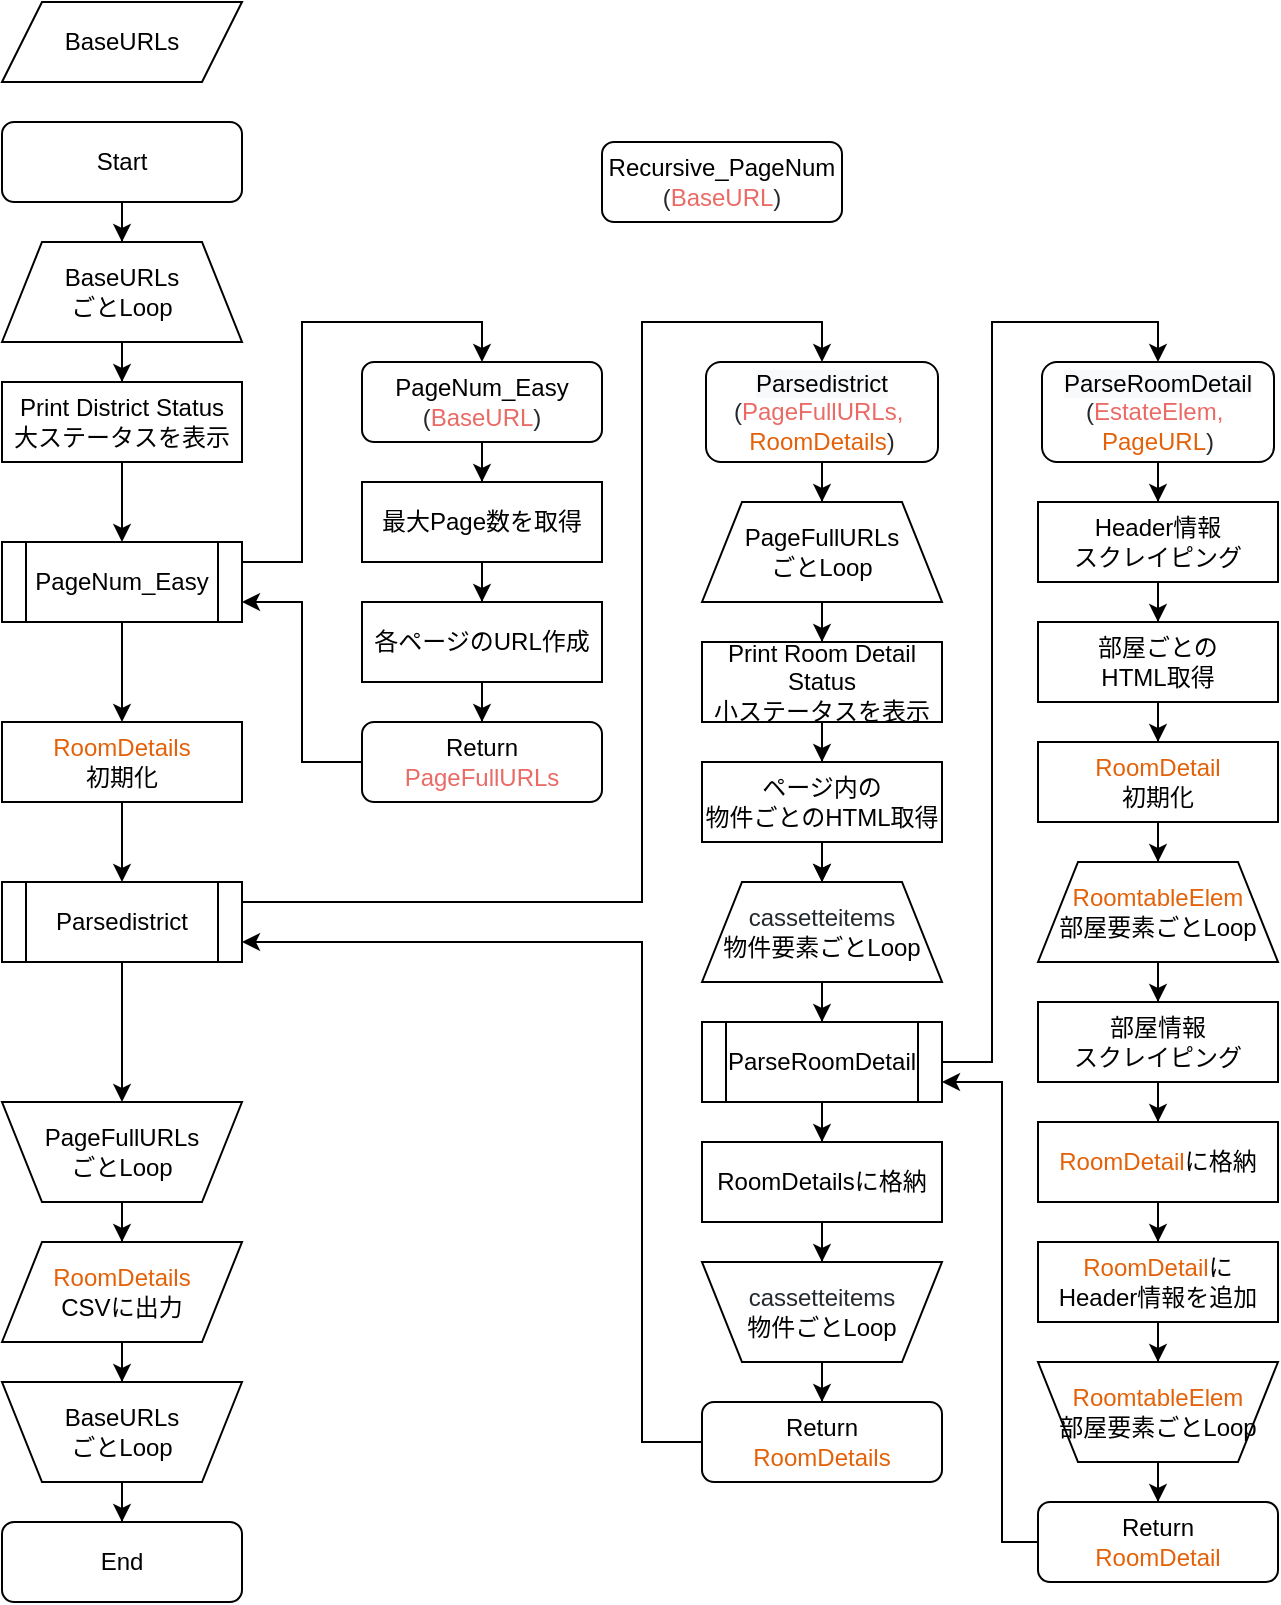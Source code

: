 <mxfile version="14.7.7" type="github">
  <diagram id="C5RBs43oDa-KdzZeNtuy" name="Page-1">
    <mxGraphModel dx="946" dy="589" grid="1" gridSize="10" guides="1" tooltips="1" connect="1" arrows="1" fold="1" page="1" pageScale="1" pageWidth="827" pageHeight="1169" math="0" shadow="0">
      <root>
        <mxCell id="WIyWlLk6GJQsqaUBKTNV-0" />
        <mxCell id="WIyWlLk6GJQsqaUBKTNV-1" parent="WIyWlLk6GJQsqaUBKTNV-0" />
        <mxCell id="9Kswj52puxj7toGKXcYN-34" value="" style="edgeStyle=orthogonalEdgeStyle;rounded=0;orthogonalLoop=1;jettySize=auto;html=1;" edge="1" parent="WIyWlLk6GJQsqaUBKTNV-1" source="WIyWlLk6GJQsqaUBKTNV-3" target="9Kswj52puxj7toGKXcYN-2">
          <mxGeometry relative="1" as="geometry" />
        </mxCell>
        <mxCell id="WIyWlLk6GJQsqaUBKTNV-3" value="Start" style="rounded=1;whiteSpace=wrap;html=1;fontSize=12;glass=0;strokeWidth=1;shadow=0;" parent="WIyWlLk6GJQsqaUBKTNV-1" vertex="1">
          <mxGeometry x="160" y="80" width="120" height="40" as="geometry" />
        </mxCell>
        <mxCell id="WIyWlLk6GJQsqaUBKTNV-4" value="Yes" style="rounded=0;html=1;jettySize=auto;orthogonalLoop=1;fontSize=11;endArrow=block;endFill=0;endSize=8;strokeWidth=1;shadow=0;labelBackgroundColor=none;edgeStyle=orthogonalEdgeStyle;" parent="WIyWlLk6GJQsqaUBKTNV-1" target="WIyWlLk6GJQsqaUBKTNV-10" edge="1">
          <mxGeometry y="20" relative="1" as="geometry">
            <mxPoint as="offset" />
            <mxPoint x="220" y="250" as="sourcePoint" />
          </mxGeometry>
        </mxCell>
        <mxCell id="WIyWlLk6GJQsqaUBKTNV-5" value="No" style="edgeStyle=orthogonalEdgeStyle;rounded=0;html=1;jettySize=auto;orthogonalLoop=1;fontSize=11;endArrow=block;endFill=0;endSize=8;strokeWidth=1;shadow=0;labelBackgroundColor=none;" parent="WIyWlLk6GJQsqaUBKTNV-1" target="WIyWlLk6GJQsqaUBKTNV-7" edge="1">
          <mxGeometry y="10" relative="1" as="geometry">
            <mxPoint as="offset" />
            <mxPoint x="270" y="210" as="sourcePoint" />
          </mxGeometry>
        </mxCell>
        <mxCell id="WIyWlLk6GJQsqaUBKTNV-9" value="Yes" style="edgeStyle=orthogonalEdgeStyle;rounded=0;html=1;jettySize=auto;orthogonalLoop=1;fontSize=11;endArrow=block;endFill=0;endSize=8;strokeWidth=1;shadow=0;labelBackgroundColor=none;" parent="WIyWlLk6GJQsqaUBKTNV-1" target="WIyWlLk6GJQsqaUBKTNV-12" edge="1">
          <mxGeometry y="10" relative="1" as="geometry">
            <mxPoint as="offset" />
            <mxPoint x="270" y="330" as="sourcePoint" />
          </mxGeometry>
        </mxCell>
        <mxCell id="WIyWlLk6GJQsqaUBKTNV-11" value="End" style="rounded=1;whiteSpace=wrap;html=1;fontSize=12;glass=0;strokeWidth=1;shadow=0;" parent="WIyWlLk6GJQsqaUBKTNV-1" vertex="1">
          <mxGeometry x="160" y="780" width="120" height="40" as="geometry" />
        </mxCell>
        <mxCell id="9Kswj52puxj7toGKXcYN-0" value="BaseURLs" style="shape=parallelogram;perimeter=parallelogramPerimeter;whiteSpace=wrap;html=1;fixedSize=1;" vertex="1" parent="WIyWlLk6GJQsqaUBKTNV-1">
          <mxGeometry x="160" y="20" width="120" height="40" as="geometry" />
        </mxCell>
        <mxCell id="9Kswj52puxj7toGKXcYN-5" value="" style="edgeStyle=orthogonalEdgeStyle;rounded=0;orthogonalLoop=1;jettySize=auto;html=1;" edge="1" parent="WIyWlLk6GJQsqaUBKTNV-1" source="9Kswj52puxj7toGKXcYN-2" target="9Kswj52puxj7toGKXcYN-14">
          <mxGeometry relative="1" as="geometry" />
        </mxCell>
        <mxCell id="9Kswj52puxj7toGKXcYN-2" value="BaseURLs&lt;br&gt;ごとLoop" style="shape=trapezoid;perimeter=trapezoidPerimeter;whiteSpace=wrap;html=1;fixedSize=1;" vertex="1" parent="WIyWlLk6GJQsqaUBKTNV-1">
          <mxGeometry x="160" y="140" width="120" height="50" as="geometry" />
        </mxCell>
        <mxCell id="9Kswj52puxj7toGKXcYN-32" value="" style="edgeStyle=orthogonalEdgeStyle;rounded=0;orthogonalLoop=1;jettySize=auto;html=1;" edge="1" parent="WIyWlLk6GJQsqaUBKTNV-1" source="9Kswj52puxj7toGKXcYN-3" target="WIyWlLk6GJQsqaUBKTNV-11">
          <mxGeometry relative="1" as="geometry" />
        </mxCell>
        <mxCell id="9Kswj52puxj7toGKXcYN-3" value="BaseURLs&lt;br&gt;ごとLoop" style="shape=trapezoid;perimeter=trapezoidPerimeter;whiteSpace=wrap;html=1;fixedSize=1;direction=west;" vertex="1" parent="WIyWlLk6GJQsqaUBKTNV-1">
          <mxGeometry x="160" y="710" width="120" height="50" as="geometry" />
        </mxCell>
        <mxCell id="9Kswj52puxj7toGKXcYN-10" value="" style="edgeStyle=orthogonalEdgeStyle;rounded=0;orthogonalLoop=1;jettySize=auto;html=1;exitX=0.5;exitY=1;exitDx=0;exitDy=0;" edge="1" parent="WIyWlLk6GJQsqaUBKTNV-1" source="9Kswj52puxj7toGKXcYN-14" target="9Kswj52puxj7toGKXcYN-9">
          <mxGeometry relative="1" as="geometry">
            <mxPoint x="220" y="270" as="sourcePoint" />
          </mxGeometry>
        </mxCell>
        <mxCell id="9Kswj52puxj7toGKXcYN-19" value="" style="edgeStyle=orthogonalEdgeStyle;rounded=0;orthogonalLoop=1;jettySize=auto;html=1;" edge="1" parent="WIyWlLk6GJQsqaUBKTNV-1" source="9Kswj52puxj7toGKXcYN-6" target="9Kswj52puxj7toGKXcYN-18">
          <mxGeometry relative="1" as="geometry" />
        </mxCell>
        <mxCell id="9Kswj52puxj7toGKXcYN-6" value="&lt;span class=&quot;pl-v&quot; style=&quot;box-sizing: border-box ; font-family: , , &amp;#34;sf mono&amp;#34; , &amp;#34;consolas&amp;#34; , &amp;#34;liberation mono&amp;#34; , &amp;#34;menlo&amp;#34; , monospace ; background-color: rgb(255 , 255 , 255)&quot;&gt;&lt;span class=&quot;pl-token&quot; style=&quot;box-sizing: border-box&quot;&gt;PageNum_Easy&lt;br&gt;&lt;/span&gt;&lt;/span&gt;&lt;span style=&quot;color: rgb(36 , 41 , 46) ; font-family: , , &amp;#34;sf mono&amp;#34; , &amp;#34;consolas&amp;#34; , &amp;#34;liberation mono&amp;#34; , &amp;#34;menlo&amp;#34; , monospace ; background-color: rgb(255 , 255 , 255)&quot;&gt;(&lt;/span&gt;&lt;span style=&quot;background-color: rgb(255 , 255 , 255)&quot;&gt;&lt;font color=&quot;#ea6b66&quot;&gt;BaseURL&lt;/font&gt;&lt;/span&gt;&lt;span style=&quot;color: rgb(36 , 41 , 46) ; font-family: , , &amp;#34;sf mono&amp;#34; , &amp;#34;consolas&amp;#34; , &amp;#34;liberation mono&amp;#34; , &amp;#34;menlo&amp;#34; , monospace ; background-color: rgb(255 , 255 , 255)&quot;&gt;)&lt;/span&gt;" style="rounded=1;whiteSpace=wrap;html=1;fontSize=12;glass=0;strokeWidth=1;shadow=0;" vertex="1" parent="WIyWlLk6GJQsqaUBKTNV-1">
          <mxGeometry x="340" y="200" width="120" height="40" as="geometry" />
        </mxCell>
        <mxCell id="9Kswj52puxj7toGKXcYN-12" style="edgeStyle=orthogonalEdgeStyle;rounded=0;orthogonalLoop=1;jettySize=auto;html=1;entryX=0.5;entryY=0;entryDx=0;entryDy=0;exitX=1;exitY=0.25;exitDx=0;exitDy=0;" edge="1" parent="WIyWlLk6GJQsqaUBKTNV-1" source="9Kswj52puxj7toGKXcYN-9" target="9Kswj52puxj7toGKXcYN-6">
          <mxGeometry relative="1" as="geometry" />
        </mxCell>
        <mxCell id="9Kswj52puxj7toGKXcYN-27" value="" style="edgeStyle=orthogonalEdgeStyle;rounded=0;orthogonalLoop=1;jettySize=auto;html=1;entryX=0.5;entryY=0;entryDx=0;entryDy=0;" edge="1" parent="WIyWlLk6GJQsqaUBKTNV-1" source="9Kswj52puxj7toGKXcYN-9" target="9Kswj52puxj7toGKXcYN-46">
          <mxGeometry relative="1" as="geometry">
            <mxPoint x="130" y="400" as="targetPoint" />
          </mxGeometry>
        </mxCell>
        <mxCell id="9Kswj52puxj7toGKXcYN-9" value="PageNum_Easy" style="shape=process;whiteSpace=wrap;html=1;backgroundOutline=1;" vertex="1" parent="WIyWlLk6GJQsqaUBKTNV-1">
          <mxGeometry x="160" y="290" width="120" height="40" as="geometry" />
        </mxCell>
        <mxCell id="9Kswj52puxj7toGKXcYN-14" value="&lt;span&gt;Print District Status&lt;/span&gt;&lt;br&gt;&lt;span&gt;大ステータスを表示&lt;/span&gt;" style="rounded=0;whiteSpace=wrap;html=1;" vertex="1" parent="WIyWlLk6GJQsqaUBKTNV-1">
          <mxGeometry x="160" y="210" width="120" height="40" as="geometry" />
        </mxCell>
        <mxCell id="9Kswj52puxj7toGKXcYN-21" value="" style="edgeStyle=orthogonalEdgeStyle;rounded=0;orthogonalLoop=1;jettySize=auto;html=1;" edge="1" parent="WIyWlLk6GJQsqaUBKTNV-1" source="9Kswj52puxj7toGKXcYN-18" target="9Kswj52puxj7toGKXcYN-20">
          <mxGeometry relative="1" as="geometry" />
        </mxCell>
        <mxCell id="9Kswj52puxj7toGKXcYN-18" value="最大Page数を取得" style="rounded=0;whiteSpace=wrap;html=1;" vertex="1" parent="WIyWlLk6GJQsqaUBKTNV-1">
          <mxGeometry x="340" y="260" width="120" height="40" as="geometry" />
        </mxCell>
        <mxCell id="9Kswj52puxj7toGKXcYN-23" value="" style="edgeStyle=orthogonalEdgeStyle;rounded=0;orthogonalLoop=1;jettySize=auto;html=1;entryX=0.5;entryY=0;entryDx=0;entryDy=0;" edge="1" parent="WIyWlLk6GJQsqaUBKTNV-1" source="9Kswj52puxj7toGKXcYN-20" target="9Kswj52puxj7toGKXcYN-22">
          <mxGeometry relative="1" as="geometry">
            <mxPoint x="400" y="380" as="targetPoint" />
          </mxGeometry>
        </mxCell>
        <mxCell id="9Kswj52puxj7toGKXcYN-20" value="各ページのURL作成" style="rounded=0;whiteSpace=wrap;html=1;" vertex="1" parent="WIyWlLk6GJQsqaUBKTNV-1">
          <mxGeometry x="340" y="320" width="120" height="40" as="geometry" />
        </mxCell>
        <mxCell id="9Kswj52puxj7toGKXcYN-24" style="edgeStyle=orthogonalEdgeStyle;rounded=0;orthogonalLoop=1;jettySize=auto;html=1;entryX=1;entryY=0.75;entryDx=0;entryDy=0;exitX=0;exitY=0.5;exitDx=0;exitDy=0;" edge="1" parent="WIyWlLk6GJQsqaUBKTNV-1" source="9Kswj52puxj7toGKXcYN-22" target="9Kswj52puxj7toGKXcYN-9">
          <mxGeometry relative="1" as="geometry">
            <mxPoint x="340" y="390" as="sourcePoint" />
          </mxGeometry>
        </mxCell>
        <mxCell id="9Kswj52puxj7toGKXcYN-22" value="&lt;span style=&quot;background-color: rgb(255 , 255 , 255)&quot;&gt;Return&lt;br&gt;&lt;/span&gt;&lt;span style=&quot;background-color: rgb(255 , 255 , 255)&quot;&gt;&lt;font color=&quot;#ea6b66&quot;&gt;PageFullURLs&lt;/font&gt;&lt;/span&gt;" style="rounded=1;whiteSpace=wrap;html=1;fontSize=12;glass=0;strokeWidth=1;shadow=0;" vertex="1" parent="WIyWlLk6GJQsqaUBKTNV-1">
          <mxGeometry x="340" y="380" width="120" height="40" as="geometry" />
        </mxCell>
        <mxCell id="9Kswj52puxj7toGKXcYN-37" value="" style="edgeStyle=orthogonalEdgeStyle;rounded=0;orthogonalLoop=1;jettySize=auto;html=1;" edge="1" parent="WIyWlLk6GJQsqaUBKTNV-1" source="9Kswj52puxj7toGKXcYN-26" target="9Kswj52puxj7toGKXcYN-31">
          <mxGeometry relative="1" as="geometry" />
        </mxCell>
        <mxCell id="9Kswj52puxj7toGKXcYN-26" value="PageFullURLs&lt;br&gt;ごとLoop" style="shape=trapezoid;perimeter=trapezoidPerimeter;whiteSpace=wrap;html=1;fixedSize=1;" vertex="1" parent="WIyWlLk6GJQsqaUBKTNV-1">
          <mxGeometry x="510" y="270" width="120" height="50" as="geometry" />
        </mxCell>
        <mxCell id="9Kswj52puxj7toGKXcYN-41" value="" style="edgeStyle=orthogonalEdgeStyle;rounded=0;orthogonalLoop=1;jettySize=auto;html=1;" edge="1" parent="WIyWlLk6GJQsqaUBKTNV-1" source="9Kswj52puxj7toGKXcYN-29" target="9Kswj52puxj7toGKXcYN-40">
          <mxGeometry relative="1" as="geometry" />
        </mxCell>
        <mxCell id="9Kswj52puxj7toGKXcYN-29" value="PageFullURLs&lt;br&gt;ごとLoop" style="shape=trapezoid;perimeter=trapezoidPerimeter;whiteSpace=wrap;html=1;fixedSize=1;direction=west;" vertex="1" parent="WIyWlLk6GJQsqaUBKTNV-1">
          <mxGeometry x="160" y="570" width="120" height="50" as="geometry" />
        </mxCell>
        <mxCell id="9Kswj52puxj7toGKXcYN-54" value="" style="edgeStyle=orthogonalEdgeStyle;rounded=0;orthogonalLoop=1;jettySize=auto;html=1;" edge="1" parent="WIyWlLk6GJQsqaUBKTNV-1" source="9Kswj52puxj7toGKXcYN-31" target="9Kswj52puxj7toGKXcYN-53">
          <mxGeometry relative="1" as="geometry" />
        </mxCell>
        <mxCell id="9Kswj52puxj7toGKXcYN-76" value="" style="edgeStyle=orthogonalEdgeStyle;rounded=0;orthogonalLoop=1;jettySize=auto;html=1;" edge="1" parent="WIyWlLk6GJQsqaUBKTNV-1" source="9Kswj52puxj7toGKXcYN-31" target="9Kswj52puxj7toGKXcYN-55">
          <mxGeometry relative="1" as="geometry" />
        </mxCell>
        <mxCell id="9Kswj52puxj7toGKXcYN-31" value="&lt;span&gt;Print Room Detail Status&lt;/span&gt;&lt;br&gt;&lt;span&gt;小ステータスを表示&lt;/span&gt;" style="rounded=0;whiteSpace=wrap;html=1;" vertex="1" parent="WIyWlLk6GJQsqaUBKTNV-1">
          <mxGeometry x="510" y="340" width="120" height="40" as="geometry" />
        </mxCell>
        <mxCell id="9Kswj52puxj7toGKXcYN-36" value="&lt;span class=&quot;pl-v&quot; style=&quot;box-sizing: border-box ; font-family: , , &amp;#34;sf mono&amp;#34; , &amp;#34;consolas&amp;#34; , &amp;#34;liberation mono&amp;#34; , &amp;#34;menlo&amp;#34; , monospace ; background-color: rgb(255 , 255 , 255)&quot;&gt;&lt;span class=&quot;pl-token&quot; style=&quot;box-sizing: border-box&quot;&gt;Recursive_PageNum&lt;br&gt;&lt;/span&gt;&lt;/span&gt;&lt;span style=&quot;color: rgb(36 , 41 , 46) ; font-family: , , &amp;#34;sf mono&amp;#34; , &amp;#34;consolas&amp;#34; , &amp;#34;liberation mono&amp;#34; , &amp;#34;menlo&amp;#34; , monospace ; background-color: rgb(255 , 255 , 255)&quot;&gt;(&lt;/span&gt;&lt;span style=&quot;background-color: rgb(255 , 255 , 255)&quot;&gt;&lt;font color=&quot;#ea6b66&quot;&gt;BaseURL&lt;/font&gt;&lt;/span&gt;&lt;span style=&quot;color: rgb(36 , 41 , 46) ; font-family: , , &amp;#34;sf mono&amp;#34; , &amp;#34;consolas&amp;#34; , &amp;#34;liberation mono&amp;#34; , &amp;#34;menlo&amp;#34; , monospace ; background-color: rgb(255 , 255 , 255)&quot;&gt;)&lt;/span&gt;" style="rounded=1;whiteSpace=wrap;html=1;fontSize=12;glass=0;strokeWidth=1;shadow=0;" vertex="1" parent="WIyWlLk6GJQsqaUBKTNV-1">
          <mxGeometry x="460" y="90" width="120" height="40" as="geometry" />
        </mxCell>
        <mxCell id="9Kswj52puxj7toGKXcYN-42" value="" style="edgeStyle=orthogonalEdgeStyle;rounded=0;orthogonalLoop=1;jettySize=auto;html=1;" edge="1" parent="WIyWlLk6GJQsqaUBKTNV-1" source="9Kswj52puxj7toGKXcYN-40" target="9Kswj52puxj7toGKXcYN-3">
          <mxGeometry relative="1" as="geometry" />
        </mxCell>
        <mxCell id="9Kswj52puxj7toGKXcYN-40" value="&lt;span style=&quot;color: rgb(227 , 98 , 9) ; font-family: , , &amp;#34;sf mono&amp;#34; , &amp;#34;consolas&amp;#34; , &amp;#34;liberation mono&amp;#34; , &amp;#34;menlo&amp;#34; , monospace ; background-color: rgb(255 , 255 , 255)&quot;&gt;RoomDetails&lt;/span&gt;&lt;br&gt;CSVに出力" style="shape=parallelogram;perimeter=parallelogramPerimeter;whiteSpace=wrap;html=1;fixedSize=1;" vertex="1" parent="WIyWlLk6GJQsqaUBKTNV-1">
          <mxGeometry x="160" y="640" width="120" height="50" as="geometry" />
        </mxCell>
        <mxCell id="9Kswj52puxj7toGKXcYN-48" style="edgeStyle=orthogonalEdgeStyle;rounded=0;orthogonalLoop=1;jettySize=auto;html=1;entryX=0.5;entryY=0;entryDx=0;entryDy=0;exitX=1;exitY=0.25;exitDx=0;exitDy=0;" edge="1" parent="WIyWlLk6GJQsqaUBKTNV-1" source="9Kswj52puxj7toGKXcYN-43" target="9Kswj52puxj7toGKXcYN-45">
          <mxGeometry relative="1" as="geometry">
            <Array as="points">
              <mxPoint x="480" y="470" />
              <mxPoint x="480" y="180" />
              <mxPoint x="570" y="180" />
            </Array>
          </mxGeometry>
        </mxCell>
        <mxCell id="9Kswj52puxj7toGKXcYN-64" value="" style="edgeStyle=orthogonalEdgeStyle;rounded=0;orthogonalLoop=1;jettySize=auto;html=1;entryX=0.5;entryY=1;entryDx=0;entryDy=0;" edge="1" parent="WIyWlLk6GJQsqaUBKTNV-1" source="9Kswj52puxj7toGKXcYN-43" target="9Kswj52puxj7toGKXcYN-29">
          <mxGeometry relative="1" as="geometry">
            <mxPoint x="220" y="540" as="targetPoint" />
          </mxGeometry>
        </mxCell>
        <mxCell id="9Kswj52puxj7toGKXcYN-43" value="Parsedistrict" style="shape=process;whiteSpace=wrap;html=1;backgroundOutline=1;" vertex="1" parent="WIyWlLk6GJQsqaUBKTNV-1">
          <mxGeometry x="160" y="460" width="120" height="40" as="geometry" />
        </mxCell>
        <mxCell id="9Kswj52puxj7toGKXcYN-52" style="edgeStyle=orthogonalEdgeStyle;rounded=0;orthogonalLoop=1;jettySize=auto;html=1;entryX=0.5;entryY=0;entryDx=0;entryDy=0;" edge="1" parent="WIyWlLk6GJQsqaUBKTNV-1" source="9Kswj52puxj7toGKXcYN-45" target="9Kswj52puxj7toGKXcYN-26">
          <mxGeometry relative="1" as="geometry" />
        </mxCell>
        <mxCell id="9Kswj52puxj7toGKXcYN-45" value="&lt;span class=&quot;pl-v&quot; style=&quot;box-sizing: border-box ; font-family: , , &amp;#34;sf mono&amp;#34; , &amp;#34;consolas&amp;#34; , &amp;#34;liberation mono&amp;#34; , &amp;#34;menlo&amp;#34; , monospace ; background-color: rgb(255 , 255 , 255)&quot;&gt;&lt;span class=&quot;pl-token&quot; style=&quot;box-sizing: border-box&quot;&gt;&lt;span style=&quot;background-color: rgb(248 , 249 , 250)&quot;&gt;Parsedistrict&lt;/span&gt;&lt;br&gt;&lt;/span&gt;&lt;/span&gt;&lt;span style=&quot;color: rgb(36 , 41 , 46) ; font-family: , , &amp;#34;sf mono&amp;#34; , &amp;#34;consolas&amp;#34; , &amp;#34;liberation mono&amp;#34; , &amp;#34;menlo&amp;#34; , monospace ; background-color: rgb(255 , 255 , 255)&quot;&gt;(&lt;/span&gt;&lt;span style=&quot;color: rgb(234 , 107 , 102) ; background-color: rgb(255 , 255 , 255)&quot;&gt;PageFullURLs,&amp;nbsp;&lt;br&gt;&lt;/span&gt;&lt;span style=&quot;color: rgb(227 , 98 , 9) ; font-family: , , &amp;#34;sf mono&amp;#34; , &amp;#34;consolas&amp;#34; , &amp;#34;liberation mono&amp;#34; , &amp;#34;menlo&amp;#34; , monospace ; background-color: rgb(255 , 255 , 255)&quot;&gt;RoomDetails&lt;/span&gt;&lt;span style=&quot;color: rgb(36 , 41 , 46) ; font-family: , , &amp;#34;sf mono&amp;#34; , &amp;#34;consolas&amp;#34; , &amp;#34;liberation mono&amp;#34; , &amp;#34;menlo&amp;#34; , monospace ; background-color: rgb(255 , 255 , 255)&quot;&gt;)&lt;/span&gt;" style="rounded=1;whiteSpace=wrap;html=1;fontSize=12;glass=0;strokeWidth=1;shadow=0;" vertex="1" parent="WIyWlLk6GJQsqaUBKTNV-1">
          <mxGeometry x="512" y="200" width="116" height="50" as="geometry" />
        </mxCell>
        <mxCell id="9Kswj52puxj7toGKXcYN-47" value="" style="edgeStyle=orthogonalEdgeStyle;rounded=0;orthogonalLoop=1;jettySize=auto;html=1;" edge="1" parent="WIyWlLk6GJQsqaUBKTNV-1" source="9Kswj52puxj7toGKXcYN-46" target="9Kswj52puxj7toGKXcYN-43">
          <mxGeometry relative="1" as="geometry" />
        </mxCell>
        <mxCell id="9Kswj52puxj7toGKXcYN-46" value="&lt;span style=&quot;color: rgb(227 , 98 , 9) ; background-color: rgb(255 , 255 , 255)&quot;&gt;RoomDetails&lt;br&gt;&lt;/span&gt;初期化" style="whiteSpace=wrap;html=1;" vertex="1" parent="WIyWlLk6GJQsqaUBKTNV-1">
          <mxGeometry x="160" y="380" width="120" height="40" as="geometry" />
        </mxCell>
        <mxCell id="9Kswj52puxj7toGKXcYN-56" value="" style="edgeStyle=orthogonalEdgeStyle;rounded=0;orthogonalLoop=1;jettySize=auto;html=1;" edge="1" parent="WIyWlLk6GJQsqaUBKTNV-1" source="9Kswj52puxj7toGKXcYN-53" target="9Kswj52puxj7toGKXcYN-55">
          <mxGeometry relative="1" as="geometry" />
        </mxCell>
        <mxCell id="9Kswj52puxj7toGKXcYN-53" value="ページ内の&lt;br&gt;物件ごとのHTML取得" style="whiteSpace=wrap;html=1;rounded=0;" vertex="1" parent="WIyWlLk6GJQsqaUBKTNV-1">
          <mxGeometry x="510" y="400" width="120" height="40" as="geometry" />
        </mxCell>
        <mxCell id="9Kswj52puxj7toGKXcYN-59" value="" style="edgeStyle=orthogonalEdgeStyle;rounded=0;orthogonalLoop=1;jettySize=auto;html=1;" edge="1" parent="WIyWlLk6GJQsqaUBKTNV-1" source="9Kswj52puxj7toGKXcYN-55" target="9Kswj52puxj7toGKXcYN-58">
          <mxGeometry relative="1" as="geometry" />
        </mxCell>
        <mxCell id="9Kswj52puxj7toGKXcYN-55" value="&lt;span style=&quot;color: rgb(36 , 41 , 46) ; font-family: , , &amp;#34;sf mono&amp;#34; , &amp;#34;consolas&amp;#34; , &amp;#34;liberation mono&amp;#34; , &amp;#34;menlo&amp;#34; , monospace ; background-color: rgb(255 , 255 , 255)&quot;&gt;cassetteitems&lt;br&gt;&lt;/span&gt;物件要素ごとLoop" style="shape=trapezoid;perimeter=trapezoidPerimeter;whiteSpace=wrap;html=1;fixedSize=1;" vertex="1" parent="WIyWlLk6GJQsqaUBKTNV-1">
          <mxGeometry x="510" y="460" width="120" height="50" as="geometry" />
        </mxCell>
        <mxCell id="9Kswj52puxj7toGKXcYN-62" value="" style="edgeStyle=orthogonalEdgeStyle;rounded=0;orthogonalLoop=1;jettySize=auto;html=1;" edge="1" parent="WIyWlLk6GJQsqaUBKTNV-1" source="9Kswj52puxj7toGKXcYN-57" target="9Kswj52puxj7toGKXcYN-61">
          <mxGeometry relative="1" as="geometry" />
        </mxCell>
        <mxCell id="9Kswj52puxj7toGKXcYN-57" value="&lt;span style=&quot;color: rgb(36 , 41 , 46) ; font-family: , , &amp;#34;sf mono&amp;#34; , &amp;#34;consolas&amp;#34; , &amp;#34;liberation mono&amp;#34; , &amp;#34;menlo&amp;#34; , monospace ; background-color: rgb(255 , 255 , 255)&quot;&gt;cassetteitems&lt;br&gt;&lt;/span&gt;物件ごとLoop" style="shape=trapezoid;perimeter=trapezoidPerimeter;whiteSpace=wrap;html=1;fixedSize=1;direction=west;" vertex="1" parent="WIyWlLk6GJQsqaUBKTNV-1">
          <mxGeometry x="510" y="650" width="120" height="50" as="geometry" />
        </mxCell>
        <mxCell id="9Kswj52puxj7toGKXcYN-60" value="" style="edgeStyle=orthogonalEdgeStyle;rounded=0;orthogonalLoop=1;jettySize=auto;html=1;" edge="1" parent="WIyWlLk6GJQsqaUBKTNV-1" source="9Kswj52puxj7toGKXcYN-58" target="9Kswj52puxj7toGKXcYN-69">
          <mxGeometry relative="1" as="geometry" />
        </mxCell>
        <mxCell id="9Kswj52puxj7toGKXcYN-66" style="edgeStyle=orthogonalEdgeStyle;rounded=0;orthogonalLoop=1;jettySize=auto;html=1;entryX=0.5;entryY=0;entryDx=0;entryDy=0;" edge="1" parent="WIyWlLk6GJQsqaUBKTNV-1" source="9Kswj52puxj7toGKXcYN-58" target="9Kswj52puxj7toGKXcYN-65">
          <mxGeometry relative="1" as="geometry">
            <Array as="points">
              <mxPoint x="655" y="550" />
              <mxPoint x="655" y="180" />
              <mxPoint x="738" y="180" />
            </Array>
          </mxGeometry>
        </mxCell>
        <mxCell id="9Kswj52puxj7toGKXcYN-58" value="ParseRoomDetail" style="shape=process;whiteSpace=wrap;html=1;backgroundOutline=1;" vertex="1" parent="WIyWlLk6GJQsqaUBKTNV-1">
          <mxGeometry x="510" y="530" width="120" height="40" as="geometry" />
        </mxCell>
        <mxCell id="9Kswj52puxj7toGKXcYN-63" style="edgeStyle=orthogonalEdgeStyle;rounded=0;orthogonalLoop=1;jettySize=auto;html=1;entryX=1;entryY=0.75;entryDx=0;entryDy=0;exitX=0;exitY=0.5;exitDx=0;exitDy=0;" edge="1" parent="WIyWlLk6GJQsqaUBKTNV-1" source="9Kswj52puxj7toGKXcYN-61" target="9Kswj52puxj7toGKXcYN-43">
          <mxGeometry relative="1" as="geometry">
            <Array as="points">
              <mxPoint x="480" y="740" />
              <mxPoint x="480" y="490" />
            </Array>
          </mxGeometry>
        </mxCell>
        <mxCell id="9Kswj52puxj7toGKXcYN-61" value="&lt;span style=&quot;background-color: rgb(255 , 255 , 255)&quot;&gt;Return&lt;br&gt;&lt;/span&gt;&lt;span style=&quot;color: rgb(227 , 98 , 9) ; font-family: , , &amp;#34;sf mono&amp;#34; , &amp;#34;consolas&amp;#34; , &amp;#34;liberation mono&amp;#34; , &amp;#34;menlo&amp;#34; , monospace ; background-color: rgb(255 , 255 , 255)&quot;&gt;RoomDetails&lt;/span&gt;" style="rounded=1;whiteSpace=wrap;html=1;fontSize=12;glass=0;strokeWidth=1;shadow=0;" vertex="1" parent="WIyWlLk6GJQsqaUBKTNV-1">
          <mxGeometry x="510" y="720" width="120" height="40" as="geometry" />
        </mxCell>
        <mxCell id="9Kswj52puxj7toGKXcYN-68" value="" style="edgeStyle=orthogonalEdgeStyle;rounded=0;orthogonalLoop=1;jettySize=auto;html=1;" edge="1" parent="WIyWlLk6GJQsqaUBKTNV-1" source="9Kswj52puxj7toGKXcYN-65" target="9Kswj52puxj7toGKXcYN-67">
          <mxGeometry relative="1" as="geometry" />
        </mxCell>
        <mxCell id="9Kswj52puxj7toGKXcYN-65" value="&lt;span class=&quot;pl-v&quot; style=&quot;box-sizing: border-box ; font-family: , , &amp;#34;sf mono&amp;#34; , &amp;#34;consolas&amp;#34; , &amp;#34;liberation mono&amp;#34; , &amp;#34;menlo&amp;#34; , monospace ; background-color: rgb(255 , 255 , 255)&quot;&gt;&lt;span class=&quot;pl-token&quot; style=&quot;box-sizing: border-box&quot;&gt;&lt;span style=&quot;background-color: rgb(248 , 249 , 250)&quot;&gt;ParseRoomDetail&lt;/span&gt;&lt;br&gt;&lt;/span&gt;&lt;/span&gt;&lt;span style=&quot;color: rgb(36 , 41 , 46) ; font-family: , , &amp;#34;sf mono&amp;#34; , &amp;#34;consolas&amp;#34; , &amp;#34;liberation mono&amp;#34; , &amp;#34;menlo&amp;#34; , monospace ; background-color: rgb(255 , 255 , 255)&quot;&gt;(&lt;/span&gt;&lt;span style=&quot;color: rgb(234 , 107 , 102) ; background-color: rgb(255 , 255 , 255)&quot;&gt;EstateElem,&amp;nbsp;&lt;br&gt;&lt;/span&gt;&lt;span style=&quot;color: rgb(227 , 98 , 9) ; font-family: , , &amp;#34;sf mono&amp;#34; , &amp;#34;consolas&amp;#34; , &amp;#34;liberation mono&amp;#34; , &amp;#34;menlo&amp;#34; , monospace ; background-color: rgb(255 , 255 , 255)&quot;&gt;PageURL&lt;/span&gt;&lt;span style=&quot;color: rgb(36 , 41 , 46) ; font-family: , , &amp;#34;sf mono&amp;#34; , &amp;#34;consolas&amp;#34; , &amp;#34;liberation mono&amp;#34; , &amp;#34;menlo&amp;#34; , monospace ; background-color: rgb(255 , 255 , 255)&quot;&gt;)&lt;/span&gt;" style="rounded=1;whiteSpace=wrap;html=1;fontSize=12;glass=0;strokeWidth=1;shadow=0;" vertex="1" parent="WIyWlLk6GJQsqaUBKTNV-1">
          <mxGeometry x="680" y="200" width="116" height="50" as="geometry" />
        </mxCell>
        <mxCell id="9Kswj52puxj7toGKXcYN-77" value="" style="edgeStyle=orthogonalEdgeStyle;rounded=0;orthogonalLoop=1;jettySize=auto;html=1;" edge="1" parent="WIyWlLk6GJQsqaUBKTNV-1" source="9Kswj52puxj7toGKXcYN-67" target="9Kswj52puxj7toGKXcYN-75">
          <mxGeometry relative="1" as="geometry" />
        </mxCell>
        <mxCell id="9Kswj52puxj7toGKXcYN-67" value="Header情報&lt;br&gt;スクレイピング" style="rounded=0;whiteSpace=wrap;html=1;" vertex="1" parent="WIyWlLk6GJQsqaUBKTNV-1">
          <mxGeometry x="678" y="270" width="120" height="40" as="geometry" />
        </mxCell>
        <mxCell id="9Kswj52puxj7toGKXcYN-73" value="" style="edgeStyle=orthogonalEdgeStyle;rounded=0;orthogonalLoop=1;jettySize=auto;html=1;" edge="1" parent="WIyWlLk6GJQsqaUBKTNV-1" source="9Kswj52puxj7toGKXcYN-69" target="9Kswj52puxj7toGKXcYN-57">
          <mxGeometry relative="1" as="geometry" />
        </mxCell>
        <mxCell id="9Kswj52puxj7toGKXcYN-69" value="RoomDetailsに格納" style="whiteSpace=wrap;html=1;rounded=0;" vertex="1" parent="WIyWlLk6GJQsqaUBKTNV-1">
          <mxGeometry x="510" y="590" width="120" height="40" as="geometry" />
        </mxCell>
        <mxCell id="9Kswj52puxj7toGKXcYN-82" value="" style="edgeStyle=orthogonalEdgeStyle;rounded=0;orthogonalLoop=1;jettySize=auto;html=1;entryX=0.5;entryY=0;entryDx=0;entryDy=0;" edge="1" parent="WIyWlLk6GJQsqaUBKTNV-1" source="9Kswj52puxj7toGKXcYN-74" target="9Kswj52puxj7toGKXcYN-85">
          <mxGeometry relative="1" as="geometry" />
        </mxCell>
        <mxCell id="9Kswj52puxj7toGKXcYN-74" value="部屋情報&lt;br&gt;スクレイピング" style="rounded=0;whiteSpace=wrap;html=1;" vertex="1" parent="WIyWlLk6GJQsqaUBKTNV-1">
          <mxGeometry x="678" y="520" width="120" height="40" as="geometry" />
        </mxCell>
        <mxCell id="9Kswj52puxj7toGKXcYN-79" value="" style="edgeStyle=orthogonalEdgeStyle;rounded=0;orthogonalLoop=1;jettySize=auto;html=1;entryX=0.5;entryY=0;entryDx=0;entryDy=0;" edge="1" parent="WIyWlLk6GJQsqaUBKTNV-1" source="9Kswj52puxj7toGKXcYN-75" target="9Kswj52puxj7toGKXcYN-83">
          <mxGeometry relative="1" as="geometry" />
        </mxCell>
        <mxCell id="9Kswj52puxj7toGKXcYN-75" value="部屋ごとの&lt;br&gt;HTML取得" style="whiteSpace=wrap;html=1;rounded=0;" vertex="1" parent="WIyWlLk6GJQsqaUBKTNV-1">
          <mxGeometry x="678" y="330" width="120" height="40" as="geometry" />
        </mxCell>
        <mxCell id="9Kswj52puxj7toGKXcYN-80" value="" style="edgeStyle=orthogonalEdgeStyle;rounded=0;orthogonalLoop=1;jettySize=auto;html=1;" edge="1" parent="WIyWlLk6GJQsqaUBKTNV-1" source="9Kswj52puxj7toGKXcYN-78" target="9Kswj52puxj7toGKXcYN-74">
          <mxGeometry relative="1" as="geometry" />
        </mxCell>
        <mxCell id="9Kswj52puxj7toGKXcYN-78" value="&lt;span style=&quot;color: rgb(227 , 98 , 9) ; font-family: , , &amp;#34;sf mono&amp;#34; , &amp;#34;consolas&amp;#34; , &amp;#34;liberation mono&amp;#34; , &amp;#34;menlo&amp;#34; , monospace ; background-color: rgb(255 , 255 , 255)&quot;&gt;RoomtableElem&lt;/span&gt;&lt;span style=&quot;color: rgb(36 , 41 , 46) ; font-family: , , &amp;#34;sf mono&amp;#34; , &amp;#34;consolas&amp;#34; , &amp;#34;liberation mono&amp;#34; , &amp;#34;menlo&amp;#34; , monospace ; background-color: rgb(255 , 255 , 255)&quot;&gt;&lt;br&gt;&lt;/span&gt;部屋要素ごとLoop" style="shape=trapezoid;perimeter=trapezoidPerimeter;whiteSpace=wrap;html=1;fixedSize=1;" vertex="1" parent="WIyWlLk6GJQsqaUBKTNV-1">
          <mxGeometry x="678" y="450" width="120" height="50" as="geometry" />
        </mxCell>
        <mxCell id="9Kswj52puxj7toGKXcYN-89" value="" style="edgeStyle=orthogonalEdgeStyle;rounded=0;orthogonalLoop=1;jettySize=auto;html=1;" edge="1" parent="WIyWlLk6GJQsqaUBKTNV-1" source="9Kswj52puxj7toGKXcYN-81" target="9Kswj52puxj7toGKXcYN-88">
          <mxGeometry relative="1" as="geometry" />
        </mxCell>
        <mxCell id="9Kswj52puxj7toGKXcYN-81" value="&lt;span style=&quot;color: rgb(227 , 98 , 9) ; font-family: , , &amp;#34;sf mono&amp;#34; , &amp;#34;consolas&amp;#34; , &amp;#34;liberation mono&amp;#34; , &amp;#34;menlo&amp;#34; , monospace ; background-color: rgb(255 , 255 , 255)&quot;&gt;RoomtableElem&lt;/span&gt;&lt;span style=&quot;color: rgb(36 , 41 , 46) ; font-family: , , &amp;#34;sf mono&amp;#34; , &amp;#34;consolas&amp;#34; , &amp;#34;liberation mono&amp;#34; , &amp;#34;menlo&amp;#34; , monospace ; background-color: rgb(255 , 255 , 255)&quot;&gt;&lt;br&gt;&lt;/span&gt;部屋要素ごとLoop" style="shape=trapezoid;perimeter=trapezoidPerimeter;whiteSpace=wrap;html=1;fixedSize=1;direction=west;" vertex="1" parent="WIyWlLk6GJQsqaUBKTNV-1">
          <mxGeometry x="678" y="700" width="120" height="50" as="geometry" />
        </mxCell>
        <mxCell id="9Kswj52puxj7toGKXcYN-84" value="" style="edgeStyle=orthogonalEdgeStyle;rounded=0;orthogonalLoop=1;jettySize=auto;html=1;" edge="1" parent="WIyWlLk6GJQsqaUBKTNV-1" source="9Kswj52puxj7toGKXcYN-83" target="9Kswj52puxj7toGKXcYN-78">
          <mxGeometry relative="1" as="geometry" />
        </mxCell>
        <mxCell id="9Kswj52puxj7toGKXcYN-83" value="&lt;span style=&quot;color: rgb(227 , 98 , 9) ; background-color: rgb(255 , 255 , 255)&quot;&gt;RoomDetail&lt;br&gt;&lt;/span&gt;初期化" style="whiteSpace=wrap;html=1;" vertex="1" parent="WIyWlLk6GJQsqaUBKTNV-1">
          <mxGeometry x="678" y="390" width="120" height="40" as="geometry" />
        </mxCell>
        <mxCell id="9Kswj52puxj7toGKXcYN-87" value="" style="edgeStyle=orthogonalEdgeStyle;rounded=0;orthogonalLoop=1;jettySize=auto;html=1;entryX=0.5;entryY=0;entryDx=0;entryDy=0;" edge="1" parent="WIyWlLk6GJQsqaUBKTNV-1" source="9Kswj52puxj7toGKXcYN-85" target="9Kswj52puxj7toGKXcYN-91">
          <mxGeometry relative="1" as="geometry" />
        </mxCell>
        <mxCell id="9Kswj52puxj7toGKXcYN-85" value="&lt;span style=&quot;color: rgb(227 , 98 , 9) ; background-color: rgb(255 , 255 , 255)&quot;&gt;RoomDetail&lt;/span&gt;に格納" style="rounded=0;whiteSpace=wrap;html=1;" vertex="1" parent="WIyWlLk6GJQsqaUBKTNV-1">
          <mxGeometry x="678" y="580" width="120" height="40" as="geometry" />
        </mxCell>
        <mxCell id="9Kswj52puxj7toGKXcYN-90" style="edgeStyle=orthogonalEdgeStyle;rounded=0;orthogonalLoop=1;jettySize=auto;html=1;entryX=1;entryY=0.75;entryDx=0;entryDy=0;exitX=0;exitY=0.5;exitDx=0;exitDy=0;" edge="1" parent="WIyWlLk6GJQsqaUBKTNV-1" source="9Kswj52puxj7toGKXcYN-88" target="9Kswj52puxj7toGKXcYN-58">
          <mxGeometry relative="1" as="geometry">
            <Array as="points">
              <mxPoint x="660" y="790" />
              <mxPoint x="660" y="560" />
            </Array>
          </mxGeometry>
        </mxCell>
        <mxCell id="9Kswj52puxj7toGKXcYN-88" value="&lt;span style=&quot;background-color: rgb(255 , 255 , 255)&quot;&gt;Return&lt;br&gt;&lt;/span&gt;&lt;span style=&quot;color: rgb(227 , 98 , 9) ; font-family: , , &amp;#34;sf mono&amp;#34; , &amp;#34;consolas&amp;#34; , &amp;#34;liberation mono&amp;#34; , &amp;#34;menlo&amp;#34; , monospace ; background-color: rgb(255 , 255 , 255)&quot;&gt;RoomDetail&lt;/span&gt;" style="rounded=1;whiteSpace=wrap;html=1;fontSize=12;glass=0;strokeWidth=1;shadow=0;" vertex="1" parent="WIyWlLk6GJQsqaUBKTNV-1">
          <mxGeometry x="678" y="770" width="120" height="40" as="geometry" />
        </mxCell>
        <mxCell id="9Kswj52puxj7toGKXcYN-92" style="edgeStyle=orthogonalEdgeStyle;rounded=0;orthogonalLoop=1;jettySize=auto;html=1;" edge="1" parent="WIyWlLk6GJQsqaUBKTNV-1" source="9Kswj52puxj7toGKXcYN-91" target="9Kswj52puxj7toGKXcYN-81">
          <mxGeometry relative="1" as="geometry" />
        </mxCell>
        <mxCell id="9Kswj52puxj7toGKXcYN-91" value="&lt;span style=&quot;color: rgb(227 , 98 , 9) ; background-color: rgb(255 , 255 , 255)&quot;&gt;RoomDetail&lt;/span&gt;に&lt;br&gt;Header情報を追加" style="rounded=0;whiteSpace=wrap;html=1;" vertex="1" parent="WIyWlLk6GJQsqaUBKTNV-1">
          <mxGeometry x="678" y="640" width="120" height="40" as="geometry" />
        </mxCell>
      </root>
    </mxGraphModel>
  </diagram>
</mxfile>
